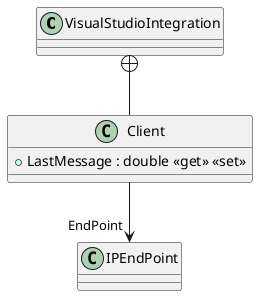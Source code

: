 @startuml
class VisualStudioIntegration {
}
class Client {
    + LastMessage : double <<get>> <<set>>
}
VisualStudioIntegration +-- Client
Client --> "EndPoint" IPEndPoint
@enduml
